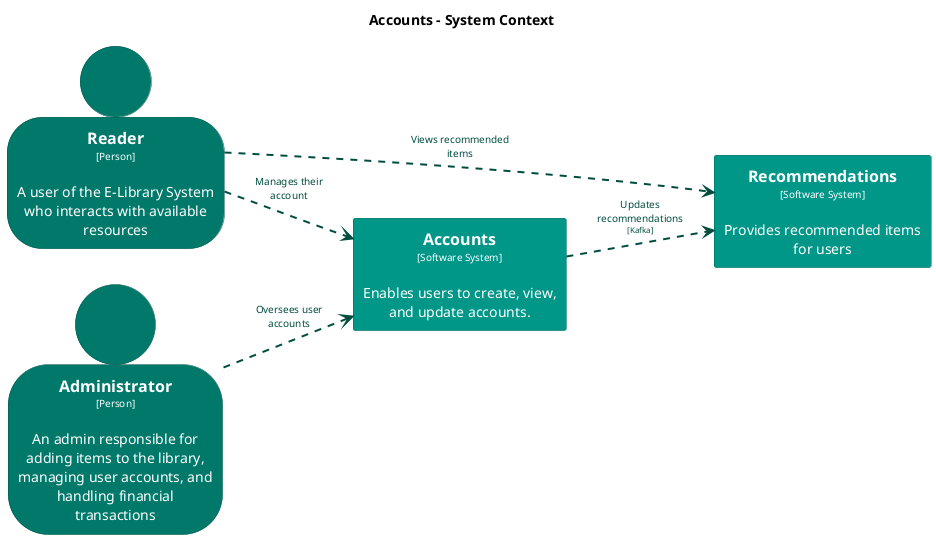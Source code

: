 @startuml
set separator none
title Accounts - System Context

left to right direction

skinparam {
  arrowFontSize 10
  defaultTextAlignment center
  wrapWidth 200
  maxMessageSize 100
}

hide stereotype

skinparam rectangle<<Accounts>> {
  BackgroundColor #009688
  FontColor #ffffff
  BorderColor #00695f
  shadowing false
}
skinparam person<<Administrator>> {
  BackgroundColor #00796b
  FontColor #ffffff
  BorderColor #00544a
  shadowing false
}
skinparam person<<Reader>> {
  BackgroundColor #00796b
  FontColor #ffffff
  BorderColor #00544a
  shadowing false
}
skinparam rectangle<<Recommendations>> {
  BackgroundColor #009688
  FontColor #ffffff
  BorderColor #00695f
  shadowing false
}

person "==Reader\n<size:10>[Person]</size>\n\nA user of the E-Library System who interacts with available resources" <<Reader>> as Reader
rectangle "==Recommendations\n<size:10>[Software System]</size>\n\nProvides recommended items for users" <<Recommendations>> as Recommendations
person "==Administrator\n<size:10>[Person]</size>\n\nAn admin responsible for adding items to the library, managing user accounts, and handling financial transactions" <<Administrator>> as Administrator
rectangle "==Accounts\n<size:10>[Software System]</size>\n\nEnables users to create, view, and update accounts." <<Accounts>> as Accounts

Reader .[#004d40,thickness=2].> Accounts : "<color:#004d40>Manages their account"
Reader .[#004d40,thickness=2].> Recommendations : "<color:#004d40>Views recommended items"
Administrator .[#004d40,thickness=2].> Accounts : "<color:#004d40>Oversees user accounts"
Accounts .[#004d40,thickness=2].> Recommendations : "<color:#004d40>Updates recommendations\n<color:#004d40><size:8>[Kafka]</size>"
@enduml